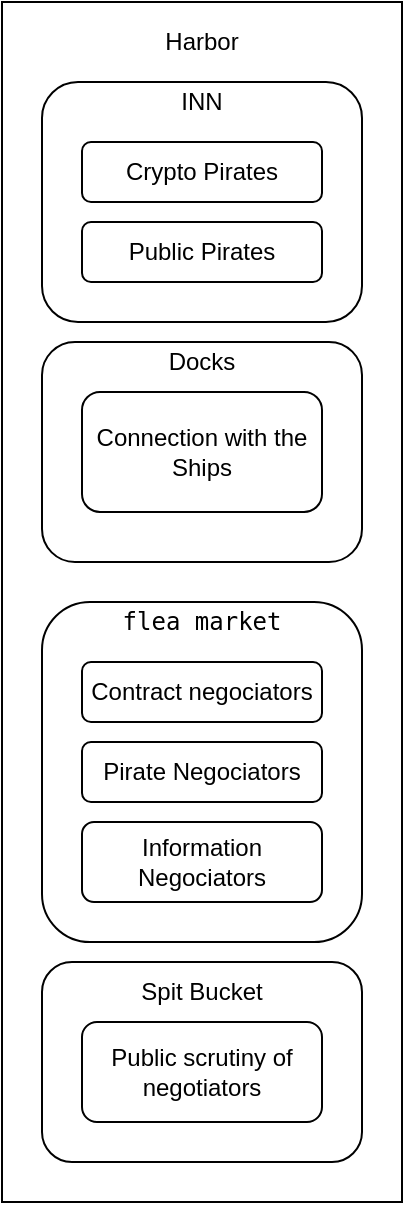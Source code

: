 <mxfile version="13.7.7" type="github">
  <diagram id="r-5ZSAhFAKlxZxa2PIAF" name="Page-1">
    <mxGraphModel dx="1185" dy="639" grid="1" gridSize="10" guides="1" tooltips="1" connect="1" arrows="1" fold="1" page="1" pageScale="1" pageWidth="827" pageHeight="1169" math="0" shadow="0">
      <root>
        <mxCell id="0" />
        <mxCell id="1" parent="0" />
        <mxCell id="tUfBQGnzbKp8h1ppGDwL-5" value="" style="rounded=0;whiteSpace=wrap;html=1;" vertex="1" parent="1">
          <mxGeometry x="80" y="80" width="200" height="600" as="geometry" />
        </mxCell>
        <mxCell id="tUfBQGnzbKp8h1ppGDwL-6" value="Harbor" style="text;html=1;strokeColor=none;fillColor=none;align=center;verticalAlign=middle;whiteSpace=wrap;rounded=0;" vertex="1" parent="1">
          <mxGeometry x="160" y="90" width="40" height="20" as="geometry" />
        </mxCell>
        <mxCell id="tUfBQGnzbKp8h1ppGDwL-7" value="" style="rounded=1;whiteSpace=wrap;html=1;" vertex="1" parent="1">
          <mxGeometry x="100" y="120" width="160" height="120" as="geometry" />
        </mxCell>
        <mxCell id="tUfBQGnzbKp8h1ppGDwL-8" value="" style="rounded=1;whiteSpace=wrap;html=1;" vertex="1" parent="1">
          <mxGeometry x="100" y="250" width="160" height="110" as="geometry" />
        </mxCell>
        <mxCell id="tUfBQGnzbKp8h1ppGDwL-9" value="" style="rounded=1;whiteSpace=wrap;html=1;" vertex="1" parent="1">
          <mxGeometry x="100" y="380" width="160" height="170" as="geometry" />
        </mxCell>
        <mxCell id="tUfBQGnzbKp8h1ppGDwL-10" value="INN" style="text;html=1;strokeColor=none;fillColor=none;align=center;verticalAlign=middle;whiteSpace=wrap;rounded=0;" vertex="1" parent="1">
          <mxGeometry x="160" y="120" width="40" height="20" as="geometry" />
        </mxCell>
        <mxCell id="tUfBQGnzbKp8h1ppGDwL-11" value="Docks" style="text;html=1;strokeColor=none;fillColor=none;align=center;verticalAlign=middle;whiteSpace=wrap;rounded=0;" vertex="1" parent="1">
          <mxGeometry x="160" y="250" width="40" height="20" as="geometry" />
        </mxCell>
        <mxCell id="tUfBQGnzbKp8h1ppGDwL-12" value="&lt;div class=&quot;tw-ta-container hide-focus-ring tw-nfl&quot; id=&quot;tw-target-text-container&quot; tabindex=&quot;0&quot;&gt;&lt;pre class=&quot;tw-data-text tw-text-large XcVN5d tw-ta&quot; id=&quot;tw-target-text&quot; style=&quot;text-align: left&quot; dir=&quot;ltr&quot;&gt;&lt;span lang=&quot;en&quot;&gt;flea market&lt;/span&gt;&lt;/pre&gt;&lt;/div&gt;" style="text;html=1;strokeColor=none;fillColor=none;align=center;verticalAlign=middle;whiteSpace=wrap;rounded=0;" vertex="1" parent="1">
          <mxGeometry x="160" y="380" width="40" height="20" as="geometry" />
        </mxCell>
        <mxCell id="tUfBQGnzbKp8h1ppGDwL-13" value="" style="rounded=1;whiteSpace=wrap;html=1;" vertex="1" parent="1">
          <mxGeometry x="100" y="560" width="160" height="100" as="geometry" />
        </mxCell>
        <mxCell id="tUfBQGnzbKp8h1ppGDwL-14" value="Spit Bucket" style="text;html=1;strokeColor=none;fillColor=none;align=center;verticalAlign=middle;whiteSpace=wrap;rounded=0;" vertex="1" parent="1">
          <mxGeometry x="145" y="565" width="70" height="20" as="geometry" />
        </mxCell>
        <mxCell id="tUfBQGnzbKp8h1ppGDwL-15" value="Crypto Pirates" style="rounded=1;whiteSpace=wrap;html=1;" vertex="1" parent="1">
          <mxGeometry x="120" y="150" width="120" height="30" as="geometry" />
        </mxCell>
        <mxCell id="tUfBQGnzbKp8h1ppGDwL-16" value="Public Pirates" style="rounded=1;whiteSpace=wrap;html=1;" vertex="1" parent="1">
          <mxGeometry x="120" y="190" width="120" height="30" as="geometry" />
        </mxCell>
        <mxCell id="tUfBQGnzbKp8h1ppGDwL-17" value="Connection with the Ships" style="rounded=1;whiteSpace=wrap;html=1;" vertex="1" parent="1">
          <mxGeometry x="120" y="275" width="120" height="60" as="geometry" />
        </mxCell>
        <mxCell id="tUfBQGnzbKp8h1ppGDwL-18" value="Contract negociators" style="rounded=1;whiteSpace=wrap;html=1;" vertex="1" parent="1">
          <mxGeometry x="120" y="410" width="120" height="30" as="geometry" />
        </mxCell>
        <mxCell id="tUfBQGnzbKp8h1ppGDwL-19" value="Information Negociators" style="rounded=1;whiteSpace=wrap;html=1;" vertex="1" parent="1">
          <mxGeometry x="120" y="490" width="120" height="40" as="geometry" />
        </mxCell>
        <mxCell id="tUfBQGnzbKp8h1ppGDwL-20" value="Pirate Negociators" style="rounded=1;whiteSpace=wrap;html=1;" vertex="1" parent="1">
          <mxGeometry x="120" y="450" width="120" height="30" as="geometry" />
        </mxCell>
        <mxCell id="tUfBQGnzbKp8h1ppGDwL-23" value="Public scrutiny of negotiators " style="rounded=1;whiteSpace=wrap;html=1;" vertex="1" parent="1">
          <mxGeometry x="120" y="590" width="120" height="50" as="geometry" />
        </mxCell>
      </root>
    </mxGraphModel>
  </diagram>
</mxfile>
